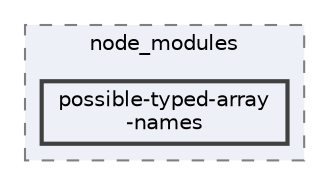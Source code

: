 digraph "pkiclassroomrescheduler/src/main/frontend/node_modules/possible-typed-array-names"
{
 // LATEX_PDF_SIZE
  bgcolor="transparent";
  edge [fontname=Helvetica,fontsize=10,labelfontname=Helvetica,labelfontsize=10];
  node [fontname=Helvetica,fontsize=10,shape=box,height=0.2,width=0.4];
  compound=true
  subgraph clusterdir_72953eda66ccb3a2722c28e1c3e6c23b {
    graph [ bgcolor="#edf0f7", pencolor="grey50", label="node_modules", fontname=Helvetica,fontsize=10 style="filled,dashed", URL="dir_72953eda66ccb3a2722c28e1c3e6c23b.html",tooltip=""]
  dir_4099c0d00dae048d18e1451b58fc32e3 [label="possible-typed-array\l-names", fillcolor="#edf0f7", color="grey25", style="filled,bold", URL="dir_4099c0d00dae048d18e1451b58fc32e3.html",tooltip=""];
  }
}
